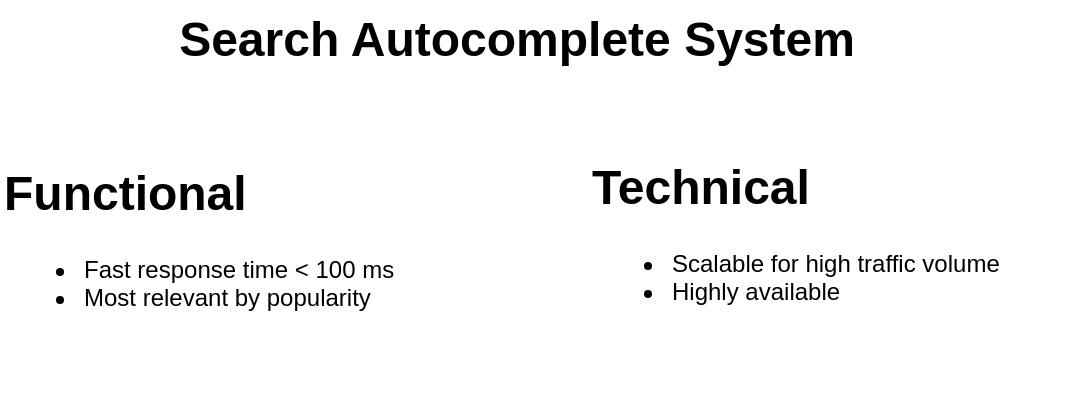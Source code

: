 <mxfile version="26.2.8">
  <diagram name="Page-1" id="VdUdCAZFPob1FGJ-weKo">
    <mxGraphModel dx="585" dy="591" grid="0" gridSize="10" guides="1" tooltips="1" connect="1" arrows="1" fold="1" page="0" pageScale="1" pageWidth="850" pageHeight="1100" math="0" shadow="0">
      <root>
        <mxCell id="0" />
        <mxCell id="1" parent="0" />
        <mxCell id="SVZKJTotKNkgLv5dAi7p-93" value="&lt;h1 style=&quot;margin-top: 0px;&quot;&gt;Functional&lt;/h1&gt;&lt;p&gt;&lt;/p&gt;&lt;ul&gt;&lt;li&gt;Fast response time &amp;lt; 100 ms&lt;br&gt;&lt;/li&gt;&lt;li&gt;Most relevant by popularity&lt;br&gt;&lt;/li&gt;&lt;/ul&gt;&lt;p&gt;&lt;/p&gt;" style="text;html=1;whiteSpace=wrap;overflow=hidden;rounded=0;" parent="1" vertex="1">
          <mxGeometry x="140" y="277" width="239" height="120" as="geometry" />
        </mxCell>
        <mxCell id="_Xknqcp8Q2KG7VRMnHkf-2" value="&lt;h1 style=&quot;margin-top: 0px;&quot;&gt;Technical&lt;/h1&gt;&lt;p&gt;&lt;/p&gt;&lt;ul&gt;&lt;li&gt;Scalable for high traffic volume&lt;br&gt;&lt;/li&gt;&lt;li&gt;Highly available&lt;br&gt;&lt;/li&gt;&lt;/ul&gt;&lt;p&gt;&lt;/p&gt;" style="text;html=1;whiteSpace=wrap;overflow=hidden;rounded=0;" vertex="1" parent="1">
          <mxGeometry x="434" y="274" width="239" height="120" as="geometry" />
        </mxCell>
        <mxCell id="_Xknqcp8Q2KG7VRMnHkf-3" value="Search Autocomplete System" style="text;strokeColor=none;fillColor=none;html=1;fontSize=24;fontStyle=1;verticalAlign=middle;align=center;" vertex="1" parent="1">
          <mxGeometry x="348" y="201" width="100" height="40" as="geometry" />
        </mxCell>
      </root>
    </mxGraphModel>
  </diagram>
</mxfile>
